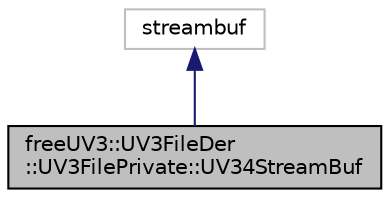 digraph "freeUV3::UV3FileDer::UV3FilePrivate::UV34StreamBuf"
{
  edge [fontname="Helvetica",fontsize="10",labelfontname="Helvetica",labelfontsize="10"];
  node [fontname="Helvetica",fontsize="10",shape=record];
  Node0 [label="freeUV3::UV3FileDer\l::UV3FilePrivate::UV34StreamBuf",height=0.2,width=0.4,color="black", fillcolor="grey75", style="filled", fontcolor="black"];
  Node1 -> Node0 [dir="back",color="midnightblue",fontsize="10",style="solid",fontname="Helvetica"];
  Node1 [label="streambuf",height=0.2,width=0.4,color="grey75", fillcolor="white", style="filled"];
}
